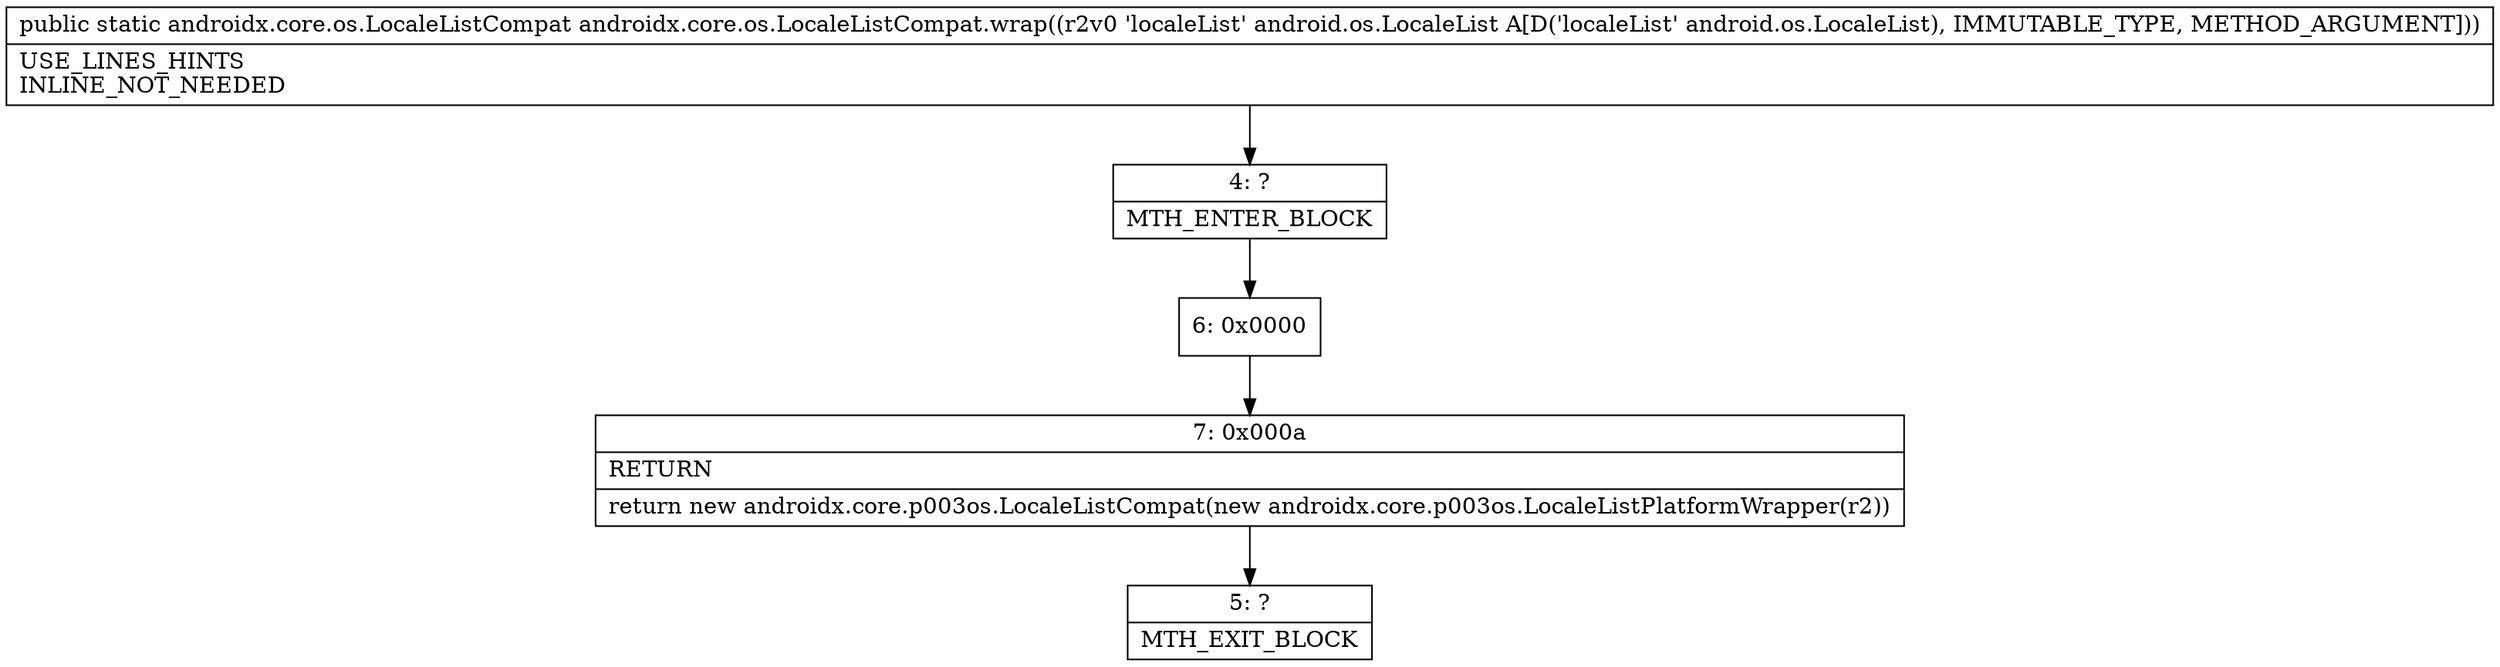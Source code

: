 digraph "CFG forandroidx.core.os.LocaleListCompat.wrap(Landroid\/os\/LocaleList;)Landroidx\/core\/os\/LocaleListCompat;" {
Node_4 [shape=record,label="{4\:\ ?|MTH_ENTER_BLOCK\l}"];
Node_6 [shape=record,label="{6\:\ 0x0000}"];
Node_7 [shape=record,label="{7\:\ 0x000a|RETURN\l|return new androidx.core.p003os.LocaleListCompat(new androidx.core.p003os.LocaleListPlatformWrapper(r2))\l}"];
Node_5 [shape=record,label="{5\:\ ?|MTH_EXIT_BLOCK\l}"];
MethodNode[shape=record,label="{public static androidx.core.os.LocaleListCompat androidx.core.os.LocaleListCompat.wrap((r2v0 'localeList' android.os.LocaleList A[D('localeList' android.os.LocaleList), IMMUTABLE_TYPE, METHOD_ARGUMENT]))  | USE_LINES_HINTS\lINLINE_NOT_NEEDED\l}"];
MethodNode -> Node_4;Node_4 -> Node_6;
Node_6 -> Node_7;
Node_7 -> Node_5;
}


